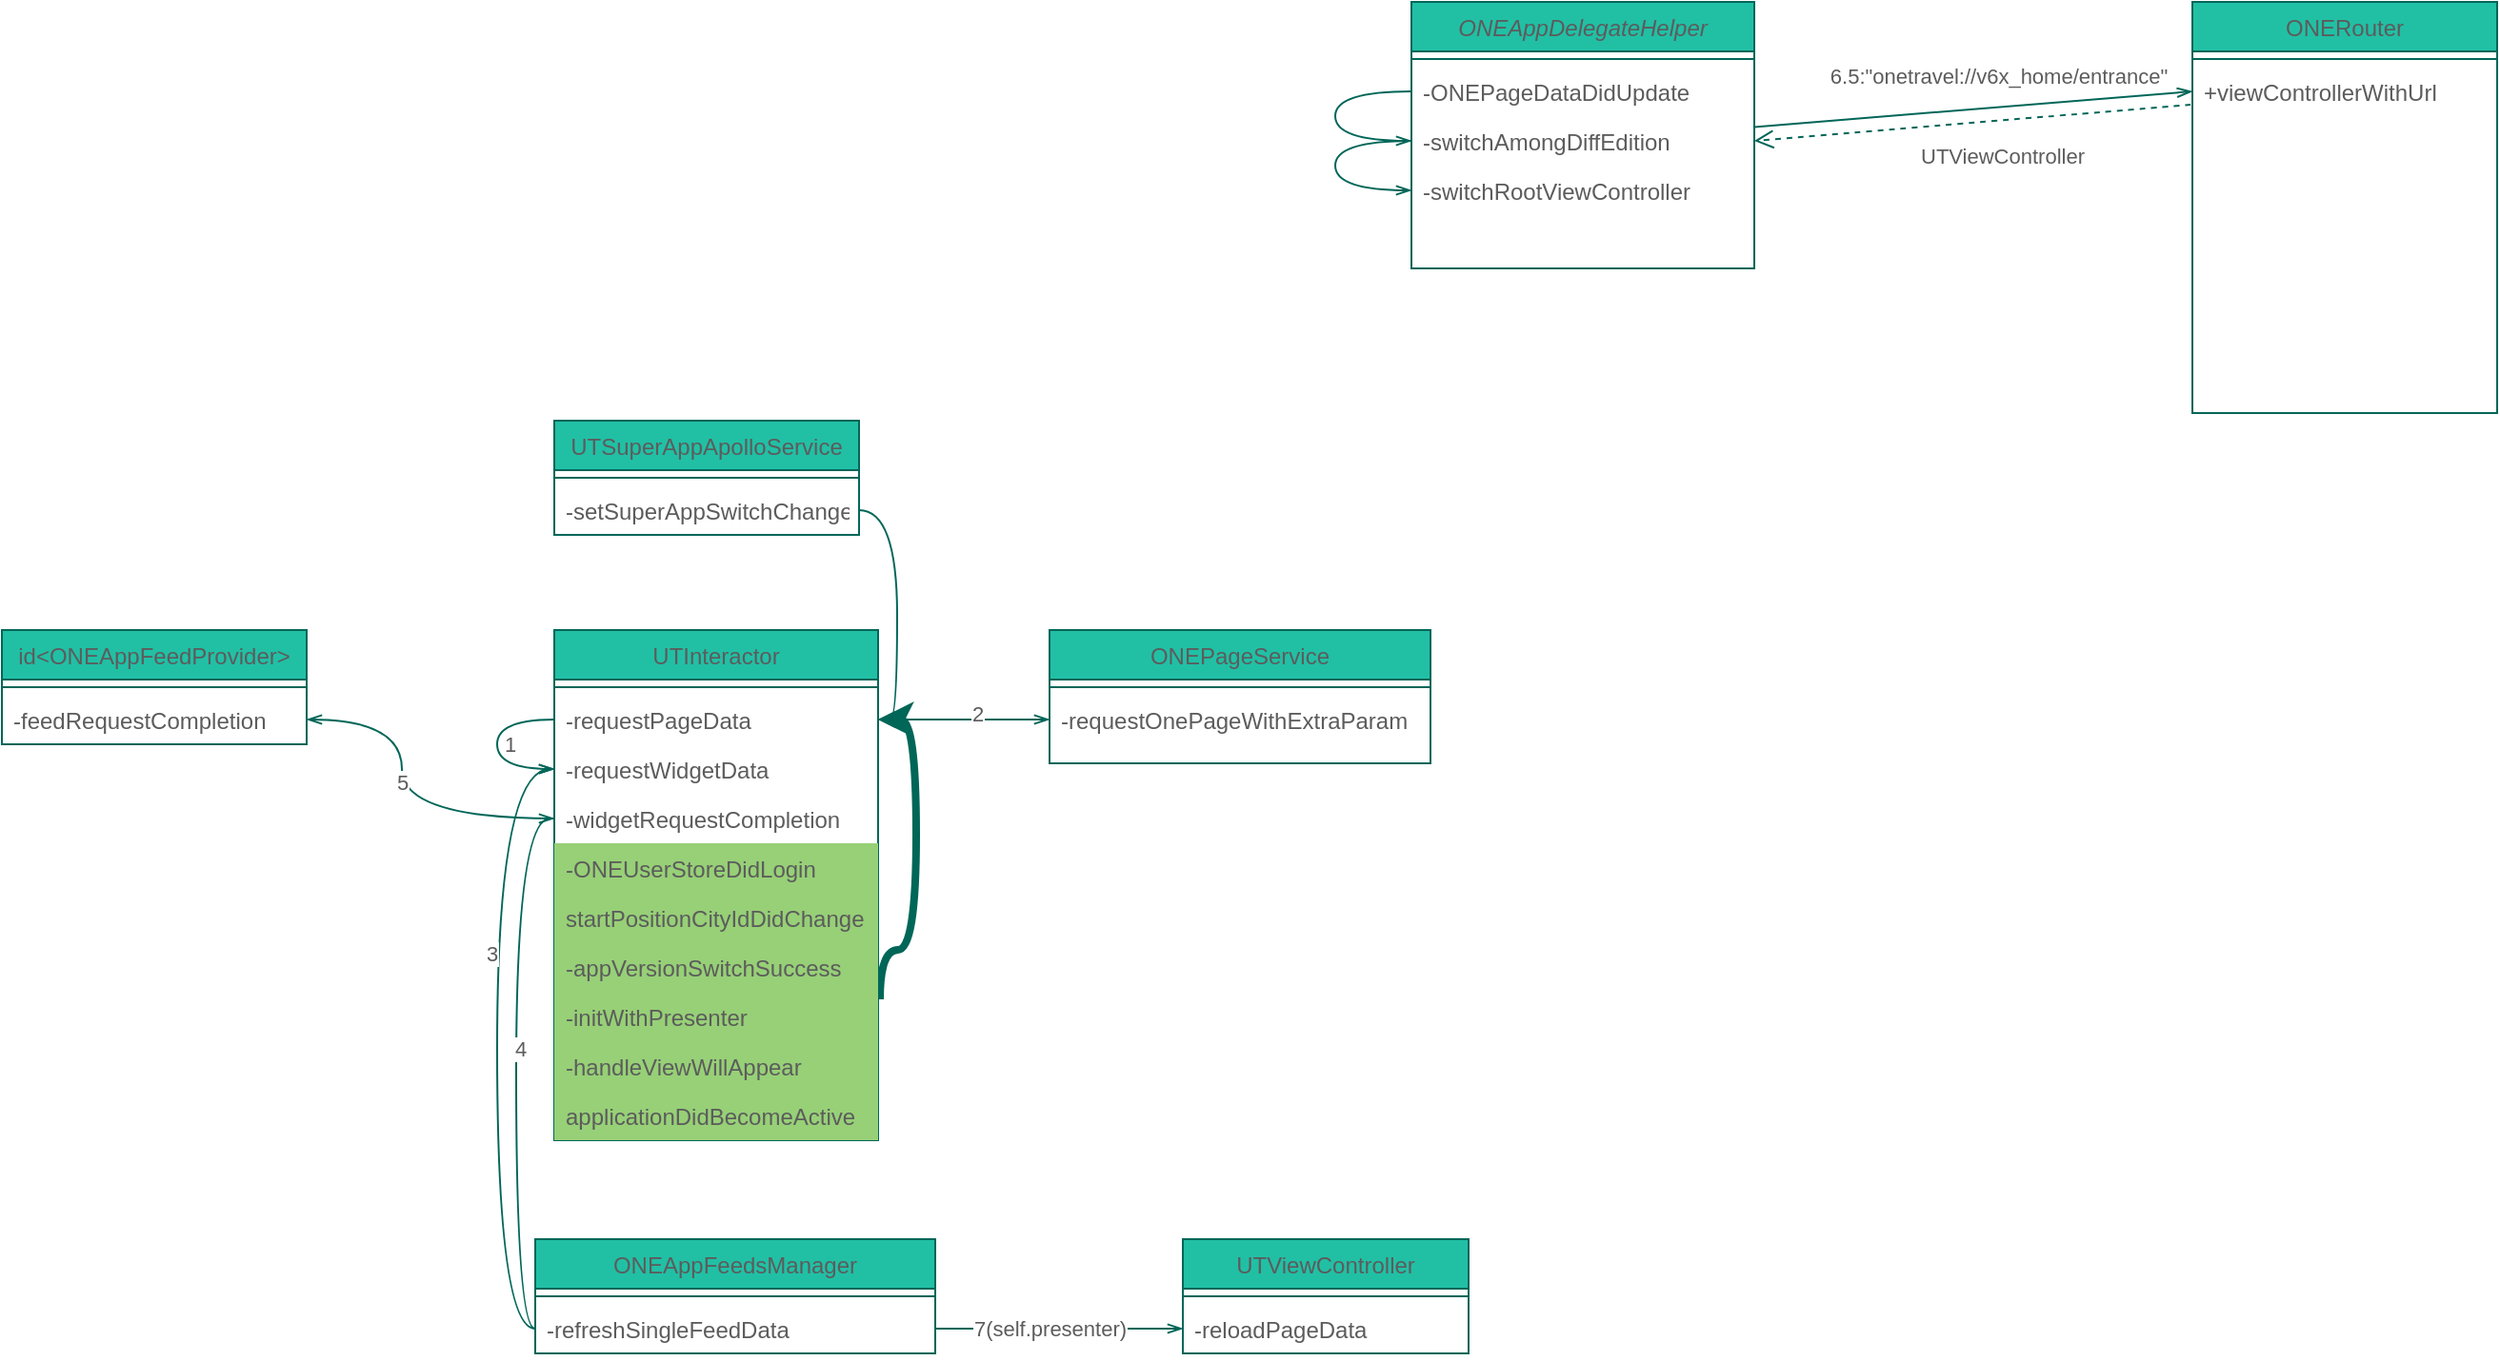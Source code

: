 <mxfile version="16.2.7" type="github">
  <diagram id="C5RBs43oDa-KdzZeNtuy" name="Page-1">
    <mxGraphModel dx="3765" dy="681" grid="1" gridSize="10" guides="1" tooltips="1" connect="1" arrows="1" fold="1" page="1" pageScale="1" pageWidth="2339" pageHeight="3300" math="0" shadow="0">
      <root>
        <mxCell id="WIyWlLk6GJQsqaUBKTNV-0" />
        <mxCell id="WIyWlLk6GJQsqaUBKTNV-1" parent="WIyWlLk6GJQsqaUBKTNV-0" />
        <mxCell id="zkfFHV4jXpPFQw0GAbJ--0" value="ONEAppDelegateHelper" style="swimlane;fontStyle=2;align=center;verticalAlign=top;childLayout=stackLayout;horizontal=1;startSize=26;horizontalStack=0;resizeParent=1;resizeLast=0;collapsible=1;marginBottom=0;rounded=0;shadow=0;strokeWidth=1;fillColor=#21C0A5;strokeColor=#006658;fontColor=#5C5C5C;" parent="WIyWlLk6GJQsqaUBKTNV-1" vertex="1">
          <mxGeometry x="680" y="40" width="180" height="140" as="geometry">
            <mxRectangle x="220" y="120" width="160" height="26" as="alternateBounds" />
          </mxGeometry>
        </mxCell>
        <mxCell id="zkfFHV4jXpPFQw0GAbJ--4" value="" style="line;html=1;strokeWidth=1;align=left;verticalAlign=middle;spacingTop=-1;spacingLeft=3;spacingRight=3;rotatable=0;labelPosition=right;points=[];portConstraint=eastwest;fillColor=#21C0A5;strokeColor=#006658;fontColor=#5C5C5C;rounded=0;" parent="zkfFHV4jXpPFQw0GAbJ--0" vertex="1">
          <mxGeometry y="26" width="180" height="8" as="geometry" />
        </mxCell>
        <mxCell id="zkfFHV4jXpPFQw0GAbJ--5" value="-ONEPageDataDidUpdate" style="text;align=left;verticalAlign=top;spacingLeft=4;spacingRight=4;overflow=hidden;rotatable=0;points=[[0,0.5],[1,0.5]];portConstraint=eastwest;fontColor=#5C5C5C;rounded=0;" parent="zkfFHV4jXpPFQw0GAbJ--0" vertex="1">
          <mxGeometry y="34" width="180" height="26" as="geometry" />
        </mxCell>
        <mxCell id="EnbTuyh9L7DMNA41FZCY-18" value="-switchAmongDiffEdition" style="text;align=left;verticalAlign=top;spacingLeft=4;spacingRight=4;overflow=hidden;rotatable=0;points=[[0,0.5],[1,0.5]];portConstraint=eastwest;fontColor=#5C5C5C;rounded=0;" vertex="1" parent="zkfFHV4jXpPFQw0GAbJ--0">
          <mxGeometry y="60" width="180" height="26" as="geometry" />
        </mxCell>
        <mxCell id="EnbTuyh9L7DMNA41FZCY-28" value="" style="edgeStyle=orthogonalEdgeStyle;html=1;align=left;spacingLeft=2;endArrow=openThin;rounded=0;exitX=0;exitY=0.5;exitDx=0;exitDy=0;entryX=0;entryY=0.5;entryDx=0;entryDy=0;endFill=0;strokeColor=#006658;fontColor=#5C5C5C;curved=1;" edge="1" target="EnbTuyh9L7DMNA41FZCY-18" parent="zkfFHV4jXpPFQw0GAbJ--0" source="zkfFHV4jXpPFQw0GAbJ--5">
          <mxGeometry relative="1" as="geometry">
            <mxPoint x="190" y="50" as="sourcePoint" />
            <Array as="points">
              <mxPoint x="-40" y="47" />
              <mxPoint x="-40" y="73" />
            </Array>
            <mxPoint y="70" as="targetPoint" />
          </mxGeometry>
        </mxCell>
        <mxCell id="EnbTuyh9L7DMNA41FZCY-39" value="-switchRootViewController" style="text;align=left;verticalAlign=top;spacingLeft=4;spacingRight=4;overflow=hidden;rotatable=0;points=[[0,0.5],[1,0.5]];portConstraint=eastwest;fontColor=#5C5C5C;rounded=0;" vertex="1" parent="zkfFHV4jXpPFQw0GAbJ--0">
          <mxGeometry y="86" width="180" height="26" as="geometry" />
        </mxCell>
        <mxCell id="EnbTuyh9L7DMNA41FZCY-40" value="" style="edgeStyle=orthogonalEdgeStyle;html=1;align=left;spacingLeft=2;endArrow=openThin;rounded=0;exitX=0;exitY=0.5;exitDx=0;exitDy=0;endFill=0;entryX=0;entryY=0.5;entryDx=0;entryDy=0;strokeColor=#006658;fontColor=#5C5C5C;curved=1;" edge="1" parent="zkfFHV4jXpPFQw0GAbJ--0" source="EnbTuyh9L7DMNA41FZCY-18" target="EnbTuyh9L7DMNA41FZCY-39">
          <mxGeometry relative="1" as="geometry">
            <mxPoint x="10" y="57" as="sourcePoint" />
            <Array as="points">
              <mxPoint x="-40" y="73" />
              <mxPoint x="-40" y="99" />
            </Array>
            <mxPoint x="-40" y="110" as="targetPoint" />
          </mxGeometry>
        </mxCell>
        <mxCell id="zkfFHV4jXpPFQw0GAbJ--17" value="ONERouter" style="swimlane;fontStyle=0;align=center;verticalAlign=top;childLayout=stackLayout;horizontal=1;startSize=26;horizontalStack=0;resizeParent=1;resizeLast=0;collapsible=1;marginBottom=0;rounded=0;shadow=0;strokeWidth=1;fillColor=#21C0A5;strokeColor=#006658;fontColor=#5C5C5C;" parent="WIyWlLk6GJQsqaUBKTNV-1" vertex="1">
          <mxGeometry x="1090" y="40" width="160" height="216" as="geometry">
            <mxRectangle x="550" y="140" width="160" height="26" as="alternateBounds" />
          </mxGeometry>
        </mxCell>
        <mxCell id="zkfFHV4jXpPFQw0GAbJ--23" value="" style="line;html=1;strokeWidth=1;align=left;verticalAlign=middle;spacingTop=-1;spacingLeft=3;spacingRight=3;rotatable=0;labelPosition=right;points=[];portConstraint=eastwest;fillColor=#21C0A5;strokeColor=#006658;fontColor=#5C5C5C;rounded=0;" parent="zkfFHV4jXpPFQw0GAbJ--17" vertex="1">
          <mxGeometry y="26" width="160" height="8" as="geometry" />
        </mxCell>
        <mxCell id="zkfFHV4jXpPFQw0GAbJ--25" value="+viewControllerWithUrl" style="text;align=left;verticalAlign=top;spacingLeft=4;spacingRight=4;overflow=hidden;rotatable=0;points=[[0,0.5],[1,0.5]];portConstraint=eastwest;fontColor=#5C5C5C;rounded=0;" parent="zkfFHV4jXpPFQw0GAbJ--17" vertex="1">
          <mxGeometry y="34" width="160" height="26" as="geometry" />
        </mxCell>
        <mxCell id="EnbTuyh9L7DMNA41FZCY-30" style="orthogonalLoop=1;jettySize=auto;html=1;entryX=0;entryY=0.5;entryDx=0;entryDy=0;fontSize=11;rounded=0;elbow=vertical;endArrow=openThin;endFill=0;strokeColor=#006658;fontColor=#5C5C5C;curved=1;" edge="1" parent="WIyWlLk6GJQsqaUBKTNV-1" source="EnbTuyh9L7DMNA41FZCY-18" target="zkfFHV4jXpPFQw0GAbJ--25">
          <mxGeometry relative="1" as="geometry" />
        </mxCell>
        <mxCell id="EnbTuyh9L7DMNA41FZCY-31" value="&lt;span style=&quot;font-size: 11px&quot;&gt;6.5:&quot;onetravel://v6x_home/entrance&quot;&lt;/span&gt;" style="edgeLabel;html=1;align=center;verticalAlign=middle;resizable=0;points=[];fontSize=11;fontColor=#5C5C5C;rounded=0;" vertex="1" connectable="0" parent="EnbTuyh9L7DMNA41FZCY-30">
          <mxGeometry x="0.11" y="2" relative="1" as="geometry">
            <mxPoint y="-15" as="offset" />
          </mxGeometry>
        </mxCell>
        <mxCell id="EnbTuyh9L7DMNA41FZCY-32" value="UTViewController" style="swimlane;fontStyle=0;align=center;verticalAlign=top;childLayout=stackLayout;horizontal=1;startSize=26;horizontalStack=0;resizeParent=1;resizeLast=0;collapsible=1;marginBottom=0;rounded=0;shadow=0;strokeWidth=1;fillColor=#21C0A5;strokeColor=#006658;fontColor=#5C5C5C;" vertex="1" parent="WIyWlLk6GJQsqaUBKTNV-1">
          <mxGeometry x="560" y="690" width="150" height="60" as="geometry">
            <mxRectangle x="550" y="140" width="160" height="26" as="alternateBounds" />
          </mxGeometry>
        </mxCell>
        <mxCell id="EnbTuyh9L7DMNA41FZCY-33" value="" style="line;html=1;strokeWidth=1;align=left;verticalAlign=middle;spacingTop=-1;spacingLeft=3;spacingRight=3;rotatable=0;labelPosition=right;points=[];portConstraint=eastwest;fillColor=#21C0A5;strokeColor=#006658;fontColor=#5C5C5C;rounded=0;" vertex="1" parent="EnbTuyh9L7DMNA41FZCY-32">
          <mxGeometry y="26" width="150" height="8" as="geometry" />
        </mxCell>
        <mxCell id="EnbTuyh9L7DMNA41FZCY-34" value="-reloadPageData" style="text;align=left;verticalAlign=top;spacingLeft=4;spacingRight=4;overflow=hidden;rotatable=0;points=[[0,0.5],[1,0.5]];portConstraint=eastwest;fontColor=#5C5C5C;rounded=0;" vertex="1" parent="EnbTuyh9L7DMNA41FZCY-32">
          <mxGeometry y="34" width="150" height="26" as="geometry" />
        </mxCell>
        <mxCell id="EnbTuyh9L7DMNA41FZCY-37" value="" style="html=1;verticalAlign=bottom;endArrow=open;dashed=1;endSize=8;exitX=-0.006;exitY=0.769;rounded=0;fontSize=11;elbow=vertical;exitDx=0;exitDy=0;entryX=1;entryY=0.5;entryDx=0;entryDy=0;exitPerimeter=0;strokeColor=#006658;fontColor=#5C5C5C;curved=1;" edge="1" source="zkfFHV4jXpPFQw0GAbJ--25" parent="WIyWlLk6GJQsqaUBKTNV-1" target="EnbTuyh9L7DMNA41FZCY-18">
          <mxGeometry relative="1" as="geometry">
            <mxPoint x="840" y="246" as="targetPoint" />
            <mxPoint x="910" y="246" as="sourcePoint" />
          </mxGeometry>
        </mxCell>
        <mxCell id="EnbTuyh9L7DMNA41FZCY-38" value="&lt;span style=&quot;font-size: 11px&quot;&gt;UTViewController&lt;/span&gt;" style="edgeLabel;html=1;align=center;verticalAlign=middle;resizable=0;points=[];fontSize=11;fontColor=#5C5C5C;rounded=0;" vertex="1" connectable="0" parent="WIyWlLk6GJQsqaUBKTNV-1">
          <mxGeometry x="990.004" y="120.003" as="geometry">
            <mxPoint y="1" as="offset" />
          </mxGeometry>
        </mxCell>
        <mxCell id="EnbTuyh9L7DMNA41FZCY-41" value="UTInteractor" style="swimlane;fontStyle=0;align=center;verticalAlign=top;childLayout=stackLayout;horizontal=1;startSize=26;horizontalStack=0;resizeParent=1;resizeLast=0;collapsible=1;marginBottom=0;rounded=0;shadow=0;strokeWidth=1;fillColor=#21C0A5;strokeColor=#006658;fontColor=#5C5C5C;" vertex="1" parent="WIyWlLk6GJQsqaUBKTNV-1">
          <mxGeometry x="230" y="370" width="170" height="268" as="geometry">
            <mxRectangle x="550" y="140" width="160" height="26" as="alternateBounds" />
          </mxGeometry>
        </mxCell>
        <mxCell id="EnbTuyh9L7DMNA41FZCY-42" value="" style="line;html=1;strokeWidth=1;align=left;verticalAlign=middle;spacingTop=-1;spacingLeft=3;spacingRight=3;rotatable=0;labelPosition=right;points=[];portConstraint=eastwest;fillColor=#21C0A5;strokeColor=#006658;fontColor=#5C5C5C;rounded=0;" vertex="1" parent="EnbTuyh9L7DMNA41FZCY-41">
          <mxGeometry y="26" width="170" height="8" as="geometry" />
        </mxCell>
        <mxCell id="EnbTuyh9L7DMNA41FZCY-43" value="-requestPageData" style="text;align=left;verticalAlign=top;spacingLeft=4;spacingRight=4;overflow=hidden;rotatable=0;points=[[0,0.5],[1,0.5]];portConstraint=eastwest;fontColor=#5C5C5C;rounded=0;" vertex="1" parent="EnbTuyh9L7DMNA41FZCY-41">
          <mxGeometry y="34" width="170" height="26" as="geometry" />
        </mxCell>
        <mxCell id="EnbTuyh9L7DMNA41FZCY-49" value="-requestWidgetData" style="text;align=left;verticalAlign=top;spacingLeft=4;spacingRight=4;overflow=hidden;rotatable=0;points=[[0,0.5],[1,0.5]];portConstraint=eastwest;fontColor=#5C5C5C;rounded=0;" vertex="1" parent="EnbTuyh9L7DMNA41FZCY-41">
          <mxGeometry y="60" width="170" height="26" as="geometry" />
        </mxCell>
        <mxCell id="EnbTuyh9L7DMNA41FZCY-50" value="1" style="edgeStyle=orthogonalEdgeStyle;html=1;align=left;spacingLeft=2;endArrow=openThin;rounded=0;exitX=0;exitY=0.5;exitDx=0;exitDy=0;entryX=0;entryY=0.5;entryDx=0;entryDy=0;endFill=0;strokeColor=#006658;fontColor=#5C5C5C;curved=1;" edge="1" parent="EnbTuyh9L7DMNA41FZCY-41" source="EnbTuyh9L7DMNA41FZCY-43" target="EnbTuyh9L7DMNA41FZCY-49">
          <mxGeometry relative="1" as="geometry">
            <mxPoint y="40" as="sourcePoint" />
            <Array as="points">
              <mxPoint x="-30" y="47" />
              <mxPoint x="-30" y="73" />
            </Array>
            <mxPoint y="66" as="targetPoint" />
          </mxGeometry>
        </mxCell>
        <mxCell id="EnbTuyh9L7DMNA41FZCY-86" value="-widgetRequestCompletion" style="text;align=left;verticalAlign=top;spacingLeft=4;spacingRight=4;overflow=hidden;rotatable=0;points=[[0,0.5],[1,0.5]];portConstraint=eastwest;fontColor=#5C5C5C;rounded=0;" vertex="1" parent="EnbTuyh9L7DMNA41FZCY-41">
          <mxGeometry y="86" width="170" height="26" as="geometry" />
        </mxCell>
        <mxCell id="EnbTuyh9L7DMNA41FZCY-56" value="-ONEUserStoreDidLogin" style="text;align=left;verticalAlign=top;spacingLeft=4;spacingRight=4;overflow=hidden;rotatable=0;points=[[0,0.5],[1,0.5]];portConstraint=eastwest;fontColor=#5C5C5C;rounded=0;fillColor=#97D077;gradientColor=none;shadow=0;sketch=0;glass=0;" vertex="1" parent="EnbTuyh9L7DMNA41FZCY-41">
          <mxGeometry y="112" width="170" height="26" as="geometry" />
        </mxCell>
        <mxCell id="EnbTuyh9L7DMNA41FZCY-69" value="startPositionCityIdDidChange" style="text;align=left;verticalAlign=top;spacingLeft=4;spacingRight=4;overflow=hidden;rotatable=0;points=[[0,0.5],[1,0.5]];portConstraint=eastwest;fontColor=#5C5C5C;rounded=0;fillColor=#97D077;gradientColor=none;shadow=0;sketch=0;" vertex="1" parent="EnbTuyh9L7DMNA41FZCY-41">
          <mxGeometry y="138" width="170" height="26" as="geometry" />
        </mxCell>
        <mxCell id="EnbTuyh9L7DMNA41FZCY-76" style="edgeStyle=orthogonalEdgeStyle;curved=1;orthogonalLoop=1;jettySize=auto;html=1;entryX=1;entryY=0.5;entryDx=0;entryDy=0;fontColor=#5C5C5C;strokeColor=#006658;fillColor=#21C0A5;exitX=1.006;exitY=1.154;exitDx=0;exitDy=0;exitPerimeter=0;strokeWidth=4;" edge="1" parent="EnbTuyh9L7DMNA41FZCY-41" source="EnbTuyh9L7DMNA41FZCY-70" target="EnbTuyh9L7DMNA41FZCY-43">
          <mxGeometry relative="1" as="geometry">
            <Array as="points">
              <mxPoint x="190" y="168" />
              <mxPoint x="190" y="47" />
            </Array>
          </mxGeometry>
        </mxCell>
        <mxCell id="EnbTuyh9L7DMNA41FZCY-70" value="-appVersionSwitchSuccess&#xa;" style="text;align=left;verticalAlign=top;spacingLeft=4;spacingRight=4;overflow=hidden;rotatable=0;points=[[0,0.5],[1,0.5]];portConstraint=eastwest;fontColor=#5C5C5C;rounded=0;fillColor=#97D077;gradientColor=none;shadow=0;sketch=0;" vertex="1" parent="EnbTuyh9L7DMNA41FZCY-41">
          <mxGeometry y="164" width="170" height="26" as="geometry" />
        </mxCell>
        <mxCell id="EnbTuyh9L7DMNA41FZCY-71" value="-initWithPresenter" style="text;align=left;verticalAlign=top;spacingLeft=4;spacingRight=4;overflow=hidden;rotatable=0;points=[[0,0.5],[1,0.5]];portConstraint=eastwest;fontColor=#5C5C5C;rounded=0;fillColor=#97D077;gradientColor=none;shadow=0;sketch=0;" vertex="1" parent="EnbTuyh9L7DMNA41FZCY-41">
          <mxGeometry y="190" width="170" height="26" as="geometry" />
        </mxCell>
        <mxCell id="EnbTuyh9L7DMNA41FZCY-72" value="-handleViewWillAppear&#xa;&#xa;" style="text;align=left;verticalAlign=top;spacingLeft=4;spacingRight=4;overflow=hidden;rotatable=0;points=[[0,0.5],[1,0.5]];portConstraint=eastwest;fontColor=#5C5C5C;rounded=0;fillColor=#97D077;gradientColor=none;shadow=0;sketch=0;" vertex="1" parent="EnbTuyh9L7DMNA41FZCY-41">
          <mxGeometry y="216" width="170" height="26" as="geometry" />
        </mxCell>
        <mxCell id="EnbTuyh9L7DMNA41FZCY-84" value="applicationDidBecomeActive" style="text;align=left;verticalAlign=top;spacingLeft=4;spacingRight=4;overflow=hidden;rotatable=0;points=[[0,0.5],[1,0.5]];portConstraint=eastwest;fontColor=#5C5C5C;rounded=0;fillColor=#97D077;gradientColor=none;shadow=0;sketch=0;" vertex="1" parent="EnbTuyh9L7DMNA41FZCY-41">
          <mxGeometry y="242" width="170" height="26" as="geometry" />
        </mxCell>
        <mxCell id="EnbTuyh9L7DMNA41FZCY-44" value="ONEPageService" style="swimlane;fontStyle=0;align=center;verticalAlign=top;childLayout=stackLayout;horizontal=1;startSize=26;horizontalStack=0;resizeParent=1;resizeLast=0;collapsible=1;marginBottom=0;rounded=0;shadow=0;strokeWidth=1;fillColor=#21C0A5;strokeColor=#006658;fontColor=#5C5C5C;" vertex="1" parent="WIyWlLk6GJQsqaUBKTNV-1">
          <mxGeometry x="490" y="370" width="200" height="70" as="geometry">
            <mxRectangle x="550" y="140" width="160" height="26" as="alternateBounds" />
          </mxGeometry>
        </mxCell>
        <mxCell id="EnbTuyh9L7DMNA41FZCY-45" value="" style="line;html=1;strokeWidth=1;align=left;verticalAlign=middle;spacingTop=-1;spacingLeft=3;spacingRight=3;rotatable=0;labelPosition=right;points=[];portConstraint=eastwest;fillColor=#21C0A5;strokeColor=#006658;fontColor=#5C5C5C;rounded=0;" vertex="1" parent="EnbTuyh9L7DMNA41FZCY-44">
          <mxGeometry y="26" width="200" height="8" as="geometry" />
        </mxCell>
        <mxCell id="EnbTuyh9L7DMNA41FZCY-47" value="-requestOnePageWithExtraParam" style="text;align=left;verticalAlign=top;spacingLeft=4;spacingRight=4;overflow=hidden;rotatable=0;points=[[0,0.5],[1,0.5]];portConstraint=eastwest;fontColor=#5C5C5C;rounded=0;" vertex="1" parent="EnbTuyh9L7DMNA41FZCY-44">
          <mxGeometry y="34" width="200" height="26" as="geometry" />
        </mxCell>
        <mxCell id="EnbTuyh9L7DMNA41FZCY-48" style="edgeStyle=none;rounded=0;orthogonalLoop=1;jettySize=auto;html=1;entryX=0;entryY=0.5;entryDx=0;entryDy=0;fontSize=11;endArrow=openThin;endFill=0;elbow=vertical;strokeColor=#006658;fontColor=#5C5C5C;curved=1;" edge="1" parent="WIyWlLk6GJQsqaUBKTNV-1" target="EnbTuyh9L7DMNA41FZCY-47">
          <mxGeometry relative="1" as="geometry">
            <mxPoint x="400" y="417" as="sourcePoint" />
          </mxGeometry>
        </mxCell>
        <mxCell id="EnbTuyh9L7DMNA41FZCY-58" value="2" style="edgeLabel;html=1;align=center;verticalAlign=middle;resizable=0;points=[];fontSize=11;fontColor=#5C5C5C;rounded=0;" vertex="1" connectable="0" parent="EnbTuyh9L7DMNA41FZCY-48">
          <mxGeometry x="0.14" y="3" relative="1" as="geometry">
            <mxPoint as="offset" />
          </mxGeometry>
        </mxCell>
        <mxCell id="EnbTuyh9L7DMNA41FZCY-51" value="ONEAppFeedsManager&#xa;" style="swimlane;fontStyle=0;align=center;verticalAlign=top;childLayout=stackLayout;horizontal=1;startSize=26;horizontalStack=0;resizeParent=1;resizeLast=0;collapsible=1;marginBottom=0;rounded=0;shadow=0;strokeWidth=1;fillColor=#21C0A5;strokeColor=#006658;fontColor=#5C5C5C;" vertex="1" parent="WIyWlLk6GJQsqaUBKTNV-1">
          <mxGeometry x="220" y="690" width="210" height="60" as="geometry">
            <mxRectangle x="550" y="140" width="160" height="26" as="alternateBounds" />
          </mxGeometry>
        </mxCell>
        <mxCell id="EnbTuyh9L7DMNA41FZCY-52" value="" style="line;html=1;strokeWidth=1;align=left;verticalAlign=middle;spacingTop=-1;spacingLeft=3;spacingRight=3;rotatable=0;labelPosition=right;points=[];portConstraint=eastwest;fillColor=#21C0A5;strokeColor=#006658;fontColor=#5C5C5C;rounded=0;" vertex="1" parent="EnbTuyh9L7DMNA41FZCY-51">
          <mxGeometry y="26" width="210" height="8" as="geometry" />
        </mxCell>
        <mxCell id="EnbTuyh9L7DMNA41FZCY-53" value="-refreshSingleFeedData" style="text;align=left;verticalAlign=top;spacingLeft=4;spacingRight=4;overflow=hidden;rotatable=0;points=[[0,0.5],[1,0.5]];portConstraint=eastwest;fontColor=#5C5C5C;rounded=0;" vertex="1" parent="EnbTuyh9L7DMNA41FZCY-51">
          <mxGeometry y="34" width="210" height="26" as="geometry" />
        </mxCell>
        <mxCell id="EnbTuyh9L7DMNA41FZCY-55" style="edgeStyle=orthogonalEdgeStyle;rounded=0;orthogonalLoop=1;jettySize=auto;html=1;fontSize=11;endArrow=openThin;endFill=0;elbow=vertical;strokeColor=#006658;fontColor=#5C5C5C;curved=1;entryX=0;entryY=0.5;entryDx=0;entryDy=0;exitX=0;exitY=0.5;exitDx=0;exitDy=0;" edge="1" parent="WIyWlLk6GJQsqaUBKTNV-1" source="EnbTuyh9L7DMNA41FZCY-53" target="EnbTuyh9L7DMNA41FZCY-86">
          <mxGeometry relative="1" as="geometry">
            <mxPoint x="110" y="490" as="sourcePoint" />
            <mxPoint x="180" y="750" as="targetPoint" />
            <Array as="points">
              <mxPoint x="210" y="737" />
              <mxPoint x="210" y="469" />
            </Array>
          </mxGeometry>
        </mxCell>
        <mxCell id="EnbTuyh9L7DMNA41FZCY-60" value="4" style="edgeLabel;html=1;align=center;verticalAlign=middle;resizable=0;points=[];fontSize=11;fontColor=#5C5C5C;rounded=0;" vertex="1" connectable="0" parent="EnbTuyh9L7DMNA41FZCY-55">
          <mxGeometry x="0.053" y="-2" relative="1" as="geometry">
            <mxPoint as="offset" />
          </mxGeometry>
        </mxCell>
        <mxCell id="EnbTuyh9L7DMNA41FZCY-57" style="edgeStyle=orthogonalEdgeStyle;rounded=0;orthogonalLoop=1;jettySize=auto;html=1;entryX=0;entryY=0.5;entryDx=0;entryDy=0;fontSize=11;endArrow=openThin;endFill=0;elbow=vertical;strokeColor=#006658;fontColor=#5C5C5C;curved=1;" edge="1" parent="WIyWlLk6GJQsqaUBKTNV-1" source="EnbTuyh9L7DMNA41FZCY-53" target="EnbTuyh9L7DMNA41FZCY-49">
          <mxGeometry relative="1" as="geometry" />
        </mxCell>
        <mxCell id="EnbTuyh9L7DMNA41FZCY-61" value="3" style="edgeLabel;html=1;align=center;verticalAlign=middle;resizable=0;points=[];fontSize=11;fontColor=#5C5C5C;rounded=0;" vertex="1" connectable="0" parent="EnbTuyh9L7DMNA41FZCY-57">
          <mxGeometry x="0.264" y="3" relative="1" as="geometry">
            <mxPoint as="offset" />
          </mxGeometry>
        </mxCell>
        <mxCell id="EnbTuyh9L7DMNA41FZCY-62" style="edgeStyle=orthogonalEdgeStyle;rounded=0;orthogonalLoop=1;jettySize=auto;html=1;entryX=0;entryY=0.5;entryDx=0;entryDy=0;fontSize=11;endArrow=openThin;endFill=0;elbow=vertical;strokeColor=#006658;fontColor=#5C5C5C;curved=1;" edge="1" parent="WIyWlLk6GJQsqaUBKTNV-1" source="EnbTuyh9L7DMNA41FZCY-53" target="EnbTuyh9L7DMNA41FZCY-34">
          <mxGeometry relative="1" as="geometry" />
        </mxCell>
        <mxCell id="EnbTuyh9L7DMNA41FZCY-63" value="7(self.presenter)" style="edgeLabel;html=1;align=center;verticalAlign=middle;resizable=0;points=[];fontSize=11;fontColor=#5C5C5C;rounded=0;" vertex="1" connectable="0" parent="EnbTuyh9L7DMNA41FZCY-62">
          <mxGeometry x="0.378" y="4" relative="1" as="geometry">
            <mxPoint x="-30" y="4" as="offset" />
          </mxGeometry>
        </mxCell>
        <mxCell id="EnbTuyh9L7DMNA41FZCY-64" value="id&lt;ONEAppFeedProvider&gt;" style="swimlane;fontStyle=0;align=center;verticalAlign=top;childLayout=stackLayout;horizontal=1;startSize=26;horizontalStack=0;resizeParent=1;resizeLast=0;collapsible=1;marginBottom=0;rounded=0;shadow=0;strokeWidth=1;fillColor=#21C0A5;strokeColor=#006658;fontColor=#5C5C5C;" vertex="1" parent="WIyWlLk6GJQsqaUBKTNV-1">
          <mxGeometry x="-60" y="370" width="160" height="60" as="geometry">
            <mxRectangle x="550" y="140" width="160" height="26" as="alternateBounds" />
          </mxGeometry>
        </mxCell>
        <mxCell id="EnbTuyh9L7DMNA41FZCY-65" value="" style="line;html=1;strokeWidth=1;align=left;verticalAlign=middle;spacingTop=-1;spacingLeft=3;spacingRight=3;rotatable=0;labelPosition=right;points=[];portConstraint=eastwest;fillColor=#21C0A5;strokeColor=#006658;fontColor=#5C5C5C;rounded=0;" vertex="1" parent="EnbTuyh9L7DMNA41FZCY-64">
          <mxGeometry y="26" width="160" height="8" as="geometry" />
        </mxCell>
        <mxCell id="EnbTuyh9L7DMNA41FZCY-66" value="-feedRequestCompletion" style="text;align=left;verticalAlign=top;spacingLeft=4;spacingRight=4;overflow=hidden;rotatable=0;points=[[0,0.5],[1,0.5]];portConstraint=eastwest;fontColor=#5C5C5C;rounded=0;" vertex="1" parent="EnbTuyh9L7DMNA41FZCY-64">
          <mxGeometry y="34" width="160" height="26" as="geometry" />
        </mxCell>
        <mxCell id="EnbTuyh9L7DMNA41FZCY-67" style="edgeStyle=orthogonalEdgeStyle;rounded=0;orthogonalLoop=1;jettySize=auto;html=1;entryX=1;entryY=0.5;entryDx=0;entryDy=0;fontSize=11;endArrow=openThin;endFill=0;elbow=vertical;strokeColor=#006658;fontColor=#5C5C5C;curved=1;" edge="1" parent="WIyWlLk6GJQsqaUBKTNV-1" target="EnbTuyh9L7DMNA41FZCY-66">
          <mxGeometry relative="1" as="geometry">
            <mxPoint x="230" y="469" as="sourcePoint" />
            <Array as="points">
              <mxPoint x="150" y="469" />
              <mxPoint x="150" y="417" />
            </Array>
          </mxGeometry>
        </mxCell>
        <mxCell id="EnbTuyh9L7DMNA41FZCY-68" value="5" style="edgeLabel;html=1;align=center;verticalAlign=middle;resizable=0;points=[];fontSize=11;fontColor=#5C5C5C;rounded=0;" vertex="1" connectable="0" parent="EnbTuyh9L7DMNA41FZCY-67">
          <mxGeometry x="0.088" relative="1" as="geometry">
            <mxPoint as="offset" />
          </mxGeometry>
        </mxCell>
        <mxCell id="EnbTuyh9L7DMNA41FZCY-80" value="UTSuperAppApolloService" style="swimlane;fontStyle=0;align=center;verticalAlign=top;childLayout=stackLayout;horizontal=1;startSize=26;horizontalStack=0;resizeParent=1;resizeLast=0;collapsible=1;marginBottom=0;rounded=0;shadow=0;strokeWidth=1;fillColor=#21C0A5;strokeColor=#006658;fontColor=#5C5C5C;" vertex="1" parent="WIyWlLk6GJQsqaUBKTNV-1">
          <mxGeometry x="230" y="260" width="160" height="60" as="geometry">
            <mxRectangle x="550" y="140" width="160" height="26" as="alternateBounds" />
          </mxGeometry>
        </mxCell>
        <mxCell id="EnbTuyh9L7DMNA41FZCY-81" value="" style="line;html=1;strokeWidth=1;align=left;verticalAlign=middle;spacingTop=-1;spacingLeft=3;spacingRight=3;rotatable=0;labelPosition=right;points=[];portConstraint=eastwest;fillColor=#21C0A5;strokeColor=#006658;fontColor=#5C5C5C;rounded=0;" vertex="1" parent="EnbTuyh9L7DMNA41FZCY-80">
          <mxGeometry y="26" width="160" height="8" as="geometry" />
        </mxCell>
        <mxCell id="EnbTuyh9L7DMNA41FZCY-82" value="-setSuperAppSwitchChanged&#xa;&#xa;" style="text;align=left;verticalAlign=top;spacingLeft=4;spacingRight=4;overflow=hidden;rotatable=0;points=[[0,0.5],[1,0.5]];portConstraint=eastwest;fontColor=#5C5C5C;rounded=0;" vertex="1" parent="EnbTuyh9L7DMNA41FZCY-80">
          <mxGeometry y="34" width="160" height="26" as="geometry" />
        </mxCell>
        <mxCell id="EnbTuyh9L7DMNA41FZCY-83" style="edgeStyle=orthogonalEdgeStyle;curved=1;orthogonalLoop=1;jettySize=auto;html=1;fontColor=#5C5C5C;strokeColor=#006658;fillColor=#21C0A5;entryX=1;entryY=0.5;entryDx=0;entryDy=0;" edge="1" parent="WIyWlLk6GJQsqaUBKTNV-1" source="EnbTuyh9L7DMNA41FZCY-82" target="EnbTuyh9L7DMNA41FZCY-43">
          <mxGeometry relative="1" as="geometry">
            <mxPoint x="400" y="420" as="targetPoint" />
            <Array as="points">
              <mxPoint x="410" y="307" />
              <mxPoint x="410" y="417" />
            </Array>
          </mxGeometry>
        </mxCell>
      </root>
    </mxGraphModel>
  </diagram>
</mxfile>
